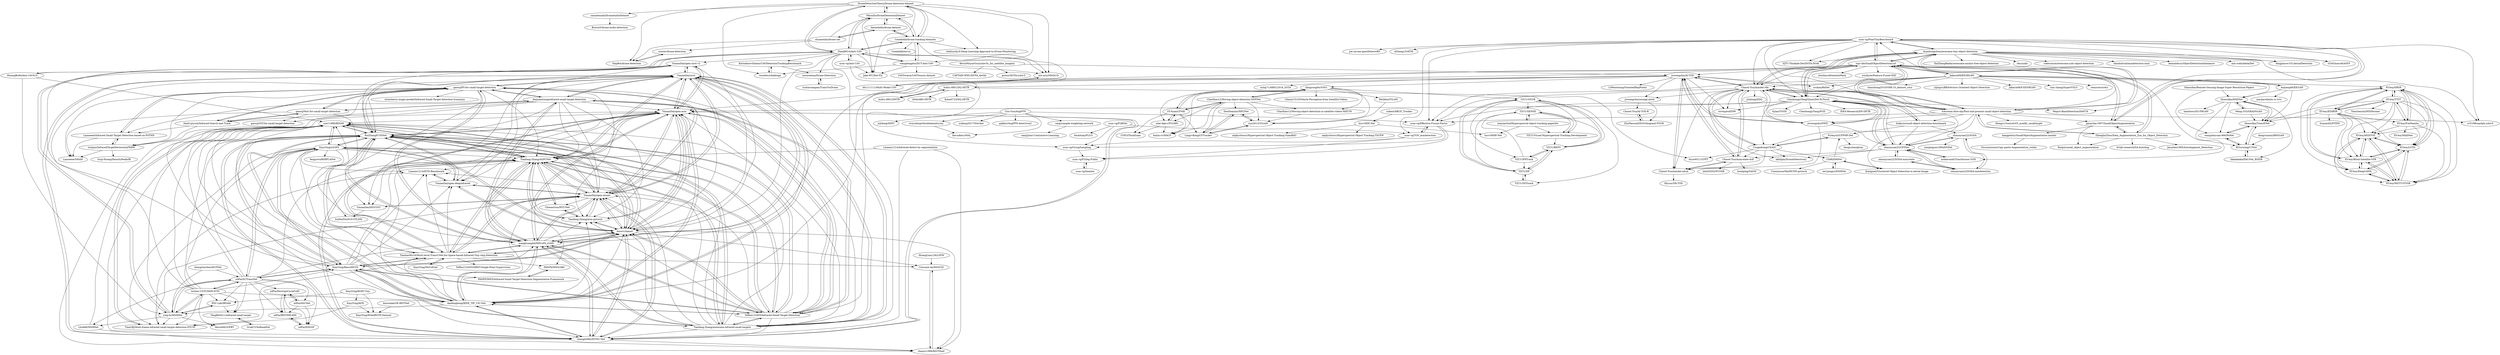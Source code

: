 digraph G {
"saraalemadi/DroneAudioDataset" -> "BowonY/drone-audio-detection"
"kuanhungchen/awesome-tiny-object-detection" -> "ucas-vg/PointTinyBenchmark"
"kuanhungchen/awesome-tiny-object-detection" -> "ispc-lab/SmallObjectDetectionList"
"kuanhungchen/awesome-tiny-object-detection" -> "ChenhongyiYang/QueryDet-PyTorch"
"kuanhungchen/awesome-tiny-object-detection" -> "Icecream-blue-sky/Past-and-present-small-object-detection"
"kuanhungchen/awesome-tiny-object-detection" -> "XinZhangRadar/awesome-anchor-free-object-detection" ["e"=1]
"kuanhungchen/awesome-tiny-object-detection" -> "Chasel-Tsui/mmdet-rfla"
"kuanhungchen/awesome-tiny-object-detection" -> "obss/sahi" ["e"=1]
"kuanhungchen/awesome-tiny-object-detection" -> "dingjiansw101/AerialDetection" ["e"=1]
"kuanhungchen/awesome-tiny-object-detection" -> "GOATmessi8/ASFF" ["e"=1]
"kuanhungchen/awesome-tiny-object-detection" -> "SJTU-Thinklab-Det/DOTA-DOAI" ["e"=1]
"kuanhungchen/awesome-tiny-object-detection" -> "cv516Buaa/tph-yolov5" ["e"=1]
"kuanhungchen/awesome-tiny-object-detection" -> "coderonion/awesome-yolo-object-detection" ["e"=1]
"kuanhungchen/awesome-tiny-object-detection" -> "hhaAndroid/mmdetection-mini" ["e"=1]
"kuanhungchen/awesome-tiny-object-detection" -> "kemaloksuz/ObjectDetectionImbalance" ["e"=1]
"kuanhungchen/awesome-tiny-object-detection" -> "aim-uofa/AdelaiDet" ["e"=1]
"gmayday1997/SmallObjectAugmentation" -> "ZhenglinZhou/Data_Augmentation_Zoo_for_Object_Detection"
"gmayday1997/SmallObjectAugmentation" -> "ispc-lab/SmallObjectDetectionList"
"gmayday1997/SmallObjectAugmentation" -> "finepix/small_object_augmentation"
"gmayday1997/SmallObjectAugmentation" -> "ucas-vg/PointTinyBenchmark"
"gmayday1997/SmallObjectAugmentation" -> "kangpeilun/SmallObjectAugmentation-master"
"Gus-Guo/AugFPN" -> "jshilong/SEPC" ["e"=1]
"Gus-Guo/AugFPN" -> "wuyuebupt/doubleheadsrcnn"
"Gus-Guo/AugFPN" -> "caiqi/sample-weighting-network"
"Gus-Guo/AugFPN" -> "ucas-vg/Effective-Fusion-Factor"
"Gus-Guo/AugFPN" -> "KevinKecc/MAL"
"Gus-Guo/AugFPN" -> "yukang2017/Stitcher"
"Gus-Guo/AugFPN" -> "gakkiri/AugFPN-detectron2"
"gaocq/IPI-for-small-target-detection" -> "Lanneeee/Infrared-Small-Target-Detection-based-on-PSTNN"
"gaocq/IPI-for-small-target-detection" -> "daxjuanxiong/infrared-small-target-detection"
"gaocq/IPI-for-small-target-detection" -> "tsinjiao/InfraredTargetDectectionFKRW"
"gaocq/IPI-for-small-target-detection" -> "YimianDai/sirst"
"gaocq/IPI-for-small-target-detection" -> "gaocq/MoG-for-small-target-detection"
"gaocq/IPI-for-small-target-detection" -> "wanghuanphd/MDvsFA_cGAN"
"gaocq/IPI-for-small-target-detection" -> "YimianDai/open-alcnet"
"gaocq/IPI-for-small-target-detection" -> "YimianDai/DENTIST"
"gaocq/IPI-for-small-target-detection" -> "RuiZhang97/ISNet"
"gaocq/IPI-for-small-target-detection" -> "Tianfang-Zhang/AGPCNet"
"gaocq/IPI-for-small-target-detection" -> "bhatt-piyush/Infrared-Search-and-Track"
"gaocq/IPI-for-small-target-detection" -> "strawberry-magic-pocket/Infrared-Small-Target-detection-Summary" ["e"=1]
"gaocq/IPI-for-small-target-detection" -> "Lanneeee/NRAM"
"gaocq/IPI-for-small-target-detection" -> "gaocq/GST-for-small-target-detection"
"gaocq/IPI-for-small-target-detection" -> "Tianfang-Zhang/acm-pytorch"
"gaocq/MoG-for-small-target-detection" -> "gaocq/GST-for-small-target-detection"
"gaocq/MoG-for-small-target-detection" -> "gaocq/IPI-for-small-target-detection"
"gaocq/MoG-for-small-target-detection" -> "IraDei/Du2019-STLDM"
"gaocq/MoG-for-small-target-detection" -> "daxjuanxiong/infrared-small-target-detection"
"gaocq/MoG-for-small-target-detection" -> "bhatt-piyush/Infrared-Search-and-Track"
"gaocq/MoG-for-small-target-detection" -> "Lanneeee/NRAM"
"tsinjiao/InfraredTargetDectectionFKRW" -> "Lanneeee/Infrared-Small-Target-Detection-based-on-PSTNN"
"tsinjiao/InfraredTargetDectectionFKRW" -> "Suqi-Huang/DensityPeaksIR"
"tsinjiao/InfraredTargetDectectionFKRW" -> "Lanneeee/NRAM"
"chuanenlin/drone-net" -> "creiser/drone-detection"
"chuanenlin/drone-net" -> "dasmehdix/drone-dataset"
"chuanenlin/drone-net" -> "Maciullo/DroneDetectionDataset"
"chuanenlin/drone-net" -> "SlapBot/drone-detection"
"Lanneeee/Infrared-Small-Target-Detection-based-on-PSTNN" -> "gaocq/IPI-for-small-target-detection"
"Lanneeee/Infrared-Small-Target-Detection-based-on-PSTNN" -> "tsinjiao/InfraredTargetDectectionFKRW"
"Lanneeee/Infrared-Small-Target-Detection-based-on-PSTNN" -> "Lanneeee/NRAM"
"bhatt-piyush/Infrared-Search-and-Track" -> "tsinjiao/InfraredTargetDectectionFKRW"
"bhatt-piyush/Infrared-Search-and-Track" -> "Lanneeee/Infrared-Small-Target-Detection-based-on-PSTNN"
"bhatt-piyush/Infrared-Search-and-Track" -> "gaocq/MoG-for-small-target-detection"
"bhatt-piyush/Infrared-Search-and-Track" -> "gaocq/IPI-for-small-target-detection"
"kuijiang94/EEGAN" -> "Shaosifan/HSENet"
"kuijiang94/EEGAN" -> "Jakaria08/EESRGAN"
"kuijiang94/EEGAN" -> "marijavella/hs-sr-tvtv"
"kuijiang94/EEGAN" -> "Shaosifan/TransENet"
"SlapBot/drone-detection" -> "creiser/drone-detection"
"Jakaria08/EESRGAN" -> "kuijiang94/EEGAN"
"Jakaria08/EESRGAN" -> "ispc-lab/SmallObjectDetectionList"
"Jakaria08/EESRGAN" -> "Jakaria08/F-EESRGAN"
"Jakaria08/EESRGAN" -> "icey-zhang/SuperYOLO" ["e"=1]
"Jakaria08/EESRGAN" -> "Shaosifan/HSENet"
"Jakaria08/EESRGAN" -> "remicres/sr4rs" ["e"=1]
"Jakaria08/EESRGAN" -> "ChenhongyiYang/QueryDet-PyTorch"
"Jakaria08/EESRGAN" -> "csuhan/ReDet" ["e"=1]
"Jakaria08/EESRGAN" -> "ucas-vg/Effective-Fusion-Factor"
"Jakaria08/EESRGAN" -> "XY-boy/DRSR"
"Jakaria08/EESRGAN" -> "chaozhong2010/VHR-10_dataset_coco" ["e"=1]
"Jakaria08/EESRGAN" -> "Chasel-Tsui/mmdet-rfla"
"Jakaria08/EESRGAN" -> "yijingru/BBAVectors-Oriented-Object-Detection" ["e"=1]
"wosdetc/challenge" -> "KostadinovShalon/UAVDetectionTrackingBenchmark"
"Maciullo/DroneDetectionDataset" -> "CenekAlbl/drone-tracking-datasets"
"Maciullo/DroneDetectionDataset" -> "ZhaoJ9014/Anti-UAV"
"Maciullo/DroneDetectionDataset" -> "DroneDetectionThesis/Drone-detection-dataset"
"Maciullo/DroneDetectionDataset" -> "Jake-WU/Det-Fly"
"Maciullo/DroneDetectionDataset" -> "dasmehdix/drone-dataset"
"ZhaoJ9014/Anti-UAV" -> "wangdongdut/DUT-Anti-UAV"
"ZhaoJ9014/Anti-UAV" -> "HwangBo94/Anti-UAV410"
"ZhaoJ9014/Anti-UAV" -> "Maciullo/DroneDetectionDataset"
"ZhaoJ9014/Anti-UAV" -> "CenekAlbl/drone-tracking-datasets"
"ZhaoJ9014/Anti-UAV" -> "DroneDetectionThesis/Drone-detection-dataset"
"ZhaoJ9014/Anti-UAV" -> "ucas-vg/Anti-UAV"
"ZhaoJ9014/Anti-UAV" -> "KostadinovShalon/UAVDetectionTrackingBenchmark"
"ZhaoJ9014/Anti-UAV" -> "YeRen123455/Infrared-Small-Target-Detection"
"ZhaoJ9014/Anti-UAV" -> "XinyiYing/BasicIRSTD"
"ZhaoJ9014/Anti-UAV" -> "ntu-aris/MMAUD"
"ZhaoJ9014/Anti-UAV" -> "Jake-WU/Det-Fly"
"ZhaoJ9014/Anti-UAV" -> "Tianfang-Zhang/awesome-infrared-small-targets"
"ZhaoJ9014/Anti-UAV" -> "kwwcv/iaanet"
"ZhaoJ9014/Anti-UAV" -> "YimianDai/open-sirst-v2"
"ZhaoJ9014/Anti-UAV" -> "mwaseema/Drone-Detection"
"wangdongdut/DUT-Anti-UAV" -> "ZhaoJ9014/Anti-UAV"
"wangdongdut/DUT-Anti-UAV" -> "CenekAlbl/drone-tracking-datasets"
"wangdongdut/DUT-Anti-UAV" -> "UAVSwarm/UAVSwarm-dataset"
"wangdongdut/DUT-Anti-UAV" -> "wosdetc/challenge"
"wangdongdut/DUT-Anti-UAV" -> "Jake-WU/Det-Fly"
"wangdongdut/DUT-Anti-UAV" -> "ntu-aris/MMAUD"
"YimianDai/sirst" -> "YimianDai/open-acm"
"YimianDai/sirst" -> "wanghuanphd/MDvsFA_cGAN"
"YimianDai/sirst" -> "YimianDai/open-alcnet"
"YimianDai/sirst" -> "RuiZhang97/ISNet"
"YimianDai/sirst" -> "YeRen123455/Infrared-Small-Target-Detection"
"YimianDai/sirst" -> "YimianDai/open-sirst-v2"
"YimianDai/sirst" -> "Tianfang-Zhang/awesome-infrared-small-targets"
"YimianDai/sirst" -> "gaocq/IPI-for-small-target-detection"
"YimianDai/sirst" -> "Tianfang-Zhang/AGPCNet"
"YimianDai/sirst" -> "daxjuanxiong/infrared-small-target-detection"
"YimianDai/sirst" -> "zhanglw882/ISTDU-Net"
"YimianDai/sirst" -> "kwwcv/iaanet"
"YimianDai/sirst" -> "YimianDai/open-deepinfrared"
"YimianDai/sirst" -> "danfenghong/IEEE_TIP_UIU-Net"
"YimianDai/sirst" -> "YimianDai/DENTIST"
"YimianDai/open-acm" -> "YimianDai/open-alcnet"
"YimianDai/open-acm" -> "YimianDai/sirst"
"YimianDai/open-acm" -> "Tianfang-Zhang/AGPCNet"
"YimianDai/open-acm" -> "wanghuanphd/MDvsFA_cGAN"
"YimianDai/open-acm" -> "Tianfang-Zhang/acm-pytorch"
"YimianDai/open-acm" -> "kwwcv/iaanet"
"YimianDai/open-acm" -> "zhanglw882/ISTDU-Net"
"YimianDai/open-acm" -> "RuiZhang97/ISNet"
"YimianDai/open-acm" -> "YeRen123455/Infrared-Small-Target-Detection"
"YimianDai/open-acm" -> "danfenghong/IEEE_TIP_UIU-Net"
"YimianDai/open-acm" -> "TianhaoWu16/Multi-level-TransUNet-for-Space-based-Infrared-Tiny-ship-Detection"
"YimianDai/open-acm" -> "sun11999/RDIAN"
"YimianDai/open-acm" -> "YimianDai/open-deepinfrared"
"YimianDai/open-acm" -> "YimianDai/DENTIST"
"YimianDai/open-acm" -> "YimianDai/open-sirst-v2"
"ucas-vg/PointTinyBenchmark" -> "kuanhungchen/awesome-tiny-object-detection"
"ucas-vg/PointTinyBenchmark" -> "ucas-vg/Effective-Fusion-Factor"
"ucas-vg/PointTinyBenchmark" -> "gmayday1997/SmallObjectAugmentation"
"ucas-vg/PointTinyBenchmark" -> "ispc-lab/SmallObjectDetectionList"
"ucas-vg/PointTinyBenchmark" -> "ucas-vg/TOV_mmdetection"
"ucas-vg/PointTinyBenchmark" -> "fyangneil/Clustered-Object-Detection-in-Aerial-Image"
"ucas-vg/PointTinyBenchmark" -> "GOATmessi8/ASFF" ["e"=1]
"ucas-vg/PointTinyBenchmark" -> "joe-siyuan-qiao/DetectoRS" ["e"=1]
"ucas-vg/PointTinyBenchmark" -> "sfzhang15/ATSS" ["e"=1]
"ucas-vg/PointTinyBenchmark" -> "Chasel-Tsui/mmdet-rfla"
"ucas-vg/PointTinyBenchmark" -> "ChenhongyiYang/QueryDet-PyTorch"
"ucas-vg/PointTinyBenchmark" -> "cv516Buaa/tph-yolov5" ["e"=1]
"ucas-vg/PointTinyBenchmark" -> "SJTU-Thinklab-Det/DOTA-DOAI" ["e"=1]
"ucas-vg/PointTinyBenchmark" -> "dingjiansw101/AerialDetection" ["e"=1]
"ucas-vg/PointTinyBenchmark" -> "Megvii-BaseDetection/DeFCN" ["e"=1]
"ZhenglinZhou/Data_Augmentation_Zoo_for_Object_Detection" -> "gmayday1997/SmallObjectAugmentation"
"ZhenglinZhou/Data_Augmentation_Zoo_for_Object_Detection" -> "Jasonlee1995/AutoAugment_Detection"
"ZhenglinZhou/Data_Augmentation_Zoo_for_Object_Detection" -> "ispc-lab/SmallObjectDetectionList"
"ZhenglinZhou/Data_Augmentation_Zoo_for_Object_Detection" -> "Icecream-blue-sky/Past-and-present-small-object-detection"
"ZhenglinZhou/Data_Augmentation_Zoo_for_Object_Detection" -> "dvlab-research/SA-AutoAug" ["e"=1]
"ZhenglinZhou/Data_Augmentation_Zoo_for_Object_Detection" -> "finepix/small_object_augmentation"
"dasmehdix/drone-dataset" -> "CenekAlbl/drone-tracking-datasets"
"dasmehdix/drone-dataset" -> "Maciullo/DroneDetectionDataset"
"dasmehdix/drone-dataset" -> "chuanenlin/drone-net"
"Cli98/DMNet" -> "fyangneil/Clustered-Object-Detection-in-Aerial-Image"
"Cli98/DMNet" -> "we1pingyu/DSHNet"
"Cli98/DMNet" -> "CommissarMa/MCNN-pytorch" ["e"=1]
"Cli98/DMNet" -> "PuAnysh/UFPMP-Det"
"we1pingyu/DSHNet" -> "Cli98/DMNet"
"ispc-lab/SmallObjectDetectionList" -> "Icecream-blue-sky/Past-and-present-small-object-detection"
"ispc-lab/SmallObjectDetectionList" -> "kuanhungchen/awesome-tiny-object-detection"
"ispc-lab/SmallObjectDetectionList" -> "ChenhongyiYang/QueryDet-PyTorch"
"ispc-lab/SmallObjectDetectionList" -> "gmayday1997/SmallObjectAugmentation"
"ispc-lab/SmallObjectDetectionList" -> "Jakaria08/EESRGAN"
"ispc-lab/SmallObjectDetectionList" -> "ucas-vg/PointTinyBenchmark"
"ispc-lab/SmallObjectDetectionList" -> "chwilms/AttentionMask"
"ispc-lab/SmallObjectDetectionList" -> "Chasel-Tsui/mmdet-rfla"
"ispc-lab/SmallObjectDetectionList" -> "wanghuanphd/MDvsFA_cGAN"
"ispc-lab/SmallObjectDetectionList" -> "arekavandi/Transformer-SOD"
"ispc-lab/SmallObjectDetectionList" -> "wnzhyee/Feature-Fused-SSD"
"ispc-lab/SmallObjectDetectionList" -> "jwwangchn/AI-TOD"
"ispc-lab/SmallObjectDetectionList" -> "YimianDai/open-acm"
"ispc-lab/SmallObjectDetectionList" -> "ZhenglinZhou/Data_Augmentation_Zoo_for_Object_Detection"
"ispc-lab/SmallObjectDetectionList" -> "danfenghong/IEEE_TIP_UIU-Net"
"QingyongHu/VISO" -> "ChaoXiao12/Moving-object-detection-DSFNet"
"QingyongHu/VISO" -> "SY-Xuan/CFME"
"QingyongHu/VISO" -> "xdai-dlgvv/SV248S"
"QingyongHu/VISO" -> "ChaoXiao12/Moving-object-detection-in-satellite-videos-HiEUM"
"QingyongHu/VISO" -> "YZCU/OOTB"
"QingyongHu/VISO" -> "HeQibin/TGraM"
"QingyongHu/VISO" -> "zuzi2015/TGraM"
"QingyongHu/VISO" -> "binlin-cv/MACF"
"QingyongHu/VISO" -> "Chenxi1510/Vehicle-Perception-from-Satellite-Videos"
"wanghuanphd/MDvsFA_cGAN" -> "YimianDai/open-acm"
"wanghuanphd/MDvsFA_cGAN" -> "kwwcv/iaanet"
"wanghuanphd/MDvsFA_cGAN" -> "YimianDai/sirst"
"wanghuanphd/MDvsFA_cGAN" -> "RuiZhang97/ISNet"
"wanghuanphd/MDvsFA_cGAN" -> "Tianfang-Zhang/AGPCNet"
"wanghuanphd/MDvsFA_cGAN" -> "YimianDai/open-alcnet"
"wanghuanphd/MDvsFA_cGAN" -> "Tianfang-Zhang/acm-pytorch"
"wanghuanphd/MDvsFA_cGAN" -> "danfenghong/IEEE_TIP_UIU-Net"
"wanghuanphd/MDvsFA_cGAN" -> "YeRen123455/Infrared-Small-Target-Detection"
"wanghuanphd/MDvsFA_cGAN" -> "sun11999/RDIAN"
"wanghuanphd/MDvsFA_cGAN" -> "gaocq/IPI-for-small-target-detection"
"wanghuanphd/MDvsFA_cGAN" -> "TianhaoWu16/Multi-level-TransUNet-for-Space-based-Infrared-Tiny-ship-Detection"
"wanghuanphd/MDvsFA_cGAN" -> "zhanglw882/ISTDU-Net"
"wanghuanphd/MDvsFA_cGAN" -> "daxjuanxiong/infrared-small-target-detection"
"wanghuanphd/MDvsFA_cGAN" -> "Tianfang-Zhang/awesome-infrared-small-targets"
"YimianDai/open-alcnet" -> "YimianDai/open-acm"
"YimianDai/open-alcnet" -> "kwwcv/iaanet"
"YimianDai/open-alcnet" -> "YimianDai/sirst"
"YimianDai/open-alcnet" -> "wanghuanphd/MDvsFA_cGAN"
"YimianDai/open-alcnet" -> "RuiZhang97/ISNet"
"YimianDai/open-alcnet" -> "YimianDai/DENTIST"
"YimianDai/open-alcnet" -> "Tianfang-Zhang/acm-pytorch"
"YimianDai/open-alcnet" -> "Tianfang-Zhang/AGPCNet"
"YimianDai/open-alcnet" -> "YimianDai/open-deepinfrared"
"YimianDai/open-alcnet" -> "sun11999/RDIAN"
"YimianDai/open-alcnet" -> "Chenastron/MTUNet"
"YimianDai/open-alcnet" -> "TianhaoWu16/Multi-level-TransUNet-for-Space-based-Infrared-Tiny-ship-Detection"
"YimianDai/open-alcnet" -> "zhanglw882/ISTDU-Net"
"YimianDai/open-alcnet" -> "gaocq/IPI-for-small-target-detection"
"YimianDai/open-alcnet" -> "TinaLRJ/Multi-frame-infrared-small-target-detection-DTUM"
"CenekAlbl/drone-tracking-datasets" -> "Maciullo/DroneDetectionDataset"
"CenekAlbl/drone-tracking-datasets" -> "ZhaoJ9014/Anti-UAV"
"CenekAlbl/drone-tracking-datasets" -> "DroneDetectionThesis/Drone-detection-dataset"
"CenekAlbl/drone-tracking-datasets" -> "wangdongdut/DUT-Anti-UAV"
"CenekAlbl/drone-tracking-datasets" -> "CenekAlbl/mvus"
"CenekAlbl/drone-tracking-datasets" -> "dasmehdix/drone-dataset"
"CenekAlbl/drone-tracking-datasets" -> "chelicynly/A-Deep-Learning-Approach-to-Drone-Monitoring"
"CenekAlbl/drone-tracking-datasets" -> "ntu-aris/MMAUD"
"daxjuanxiong/infrared-small-target-detection" -> "gaocq/IPI-for-small-target-detection"
"daxjuanxiong/infrared-small-target-detection" -> "Lanneeee/Infrared-Small-Target-Detection-based-on-PSTNN"
"daxjuanxiong/infrared-small-target-detection" -> "Tianfang-Zhang/awesome-infrared-small-targets"
"daxjuanxiong/infrared-small-target-detection" -> "YimianDai/sirst"
"daxjuanxiong/infrared-small-target-detection" -> "YeRen123455/Infrared-Small-Target-Detection"
"daxjuanxiong/infrared-small-target-detection" -> "wanghuanphd/MDvsFA_cGAN"
"daxjuanxiong/infrared-small-target-detection" -> "gaocq/MoG-for-small-target-detection"
"daxjuanxiong/infrared-small-target-detection" -> "Tianfang-Zhang/AGPCNet"
"daxjuanxiong/infrared-small-target-detection" -> "tsinjiao/InfraredTargetDectectionFKRW"
"daxjuanxiong/infrared-small-target-detection" -> "kwwcv/iaanet"
"daxjuanxiong/infrared-small-target-detection" -> "YimianDai/open-acm"
"daxjuanxiong/infrared-small-target-detection" -> "Tianfang-Zhang/acm-pytorch"
"daxjuanxiong/infrared-small-target-detection" -> "bhatt-piyush/Infrared-Search-and-Track"
"daxjuanxiong/infrared-small-target-detection" -> "YimianDai/open-alcnet"
"daxjuanxiong/infrared-small-target-detection" -> "RuiZhang97/ISNet"
"caiqi/sample-weighting-network" -> "caiqi/Joint-Contrastive-Learning"
"HuangLian126/LSPM" -> "Crescent-Ao/MSISTD"
"DroneDetectionThesis/Drone-detection-dataset" -> "ZhaoJ9014/Anti-UAV"
"DroneDetectionThesis/Drone-detection-dataset" -> "Maciullo/DroneDetectionDataset"
"DroneDetectionThesis/Drone-detection-dataset" -> "CenekAlbl/drone-tracking-datasets"
"DroneDetectionThesis/Drone-detection-dataset" -> "ntu-aris/MMAUD"
"DroneDetectionThesis/Drone-detection-dataset" -> "wangdongdut/DUT-Anti-UAV"
"DroneDetectionThesis/Drone-detection-dataset" -> "chelicynly/A-Deep-Learning-Approach-to-Drone-Monitoring"
"DroneDetectionThesis/Drone-detection-dataset" -> "wosdetc/challenge"
"DroneDetectionThesis/Drone-detection-dataset" -> "Jake-WU/Det-Fly"
"DroneDetectionThesis/Drone-detection-dataset" -> "saraalemadi/DroneAudioDataset"
"DroneDetectionThesis/Drone-detection-dataset" -> "SlapBot/drone-detection"
"fyangneil/Clustered-Object-Detection-in-Aerial-Image" -> "Cli98/DMNet"
"wuyuebupt/doubleheadsrcnn" -> "KevinKecc/MAL"
"jwwangchn/NWD" -> "Chasel-Tsui/mmdet-rfla"
"jwwangchn/NWD" -> "Chasel-Tsui/mmdet-aitod"
"jwwangchn/NWD" -> "jwwangchn/AI-TOD"
"jwwangchn/NWD" -> "shaunyuan22/CFINet"
"jwwangchn/NWD" -> "ChenhongyiYang/QueryDet-PyTorch"
"KostadinovShalon/UAVDetectionTrackingBenchmark" -> "wosdetc/challenge"
"KostadinovShalon/UAVDetectionTrackingBenchmark" -> "mwaseema/Drone-Detection"
"ucas-vg/Anti-UAV" -> "ZhaoJ9014/Anti-UAV"
"ucas-vg/Anti-UAV" -> "Jake-WU/Det-Fly"
"ucas-vg/Anti-UAV" -> "ucas-vg/GroupSampling"
"KevinMuyaoGuo/yolov5s_for_satellite_imagery" -> "postor/DOTA-yolov3"
"KevinMuyaoGuo/yolov5s_for_satellite_imagery" -> "CAPTAIN-WHU/DOTA_devkit" ["e"=1]
"KevinMuyaoGuo/yolov5s_for_satellite_imagery" -> "jwwangchn/AI-TOD"
"YeRen123455/Infrared-Small-Target-Detection" -> "Tianfang-Zhang/awesome-infrared-small-targets"
"YeRen123455/Infrared-Small-Target-Detection" -> "RuiZhang97/ISNet"
"YeRen123455/Infrared-Small-Target-Detection" -> "YimianDai/sirst"
"YeRen123455/Infrared-Small-Target-Detection" -> "Tianfang-Zhang/AGPCNet"
"YeRen123455/Infrared-Small-Target-Detection" -> "YimianDai/open-acm"
"YeRen123455/Infrared-Small-Target-Detection" -> "wanghuanphd/MDvsFA_cGAN"
"YeRen123455/Infrared-Small-Target-Detection" -> "XinyiYing/BasicIRSTD"
"YeRen123455/Infrared-Small-Target-Detection" -> "kwwcv/iaanet"
"YeRen123455/Infrared-Small-Target-Detection" -> "daxjuanxiong/infrared-small-target-detection"
"YeRen123455/Infrared-Small-Target-Detection" -> "danfenghong/IEEE_TIP_UIU-Net"
"YeRen123455/Infrared-Small-Target-Detection" -> "XinyiYing/LESPS"
"YeRen123455/Infrared-Small-Target-Detection" -> "YimianDai/open-alcnet"
"YeRen123455/Infrared-Small-Target-Detection" -> "zhanglw882/ISTDU-Net"
"YeRen123455/Infrared-Small-Target-Detection" -> "sun11999/RDIAN"
"YeRen123455/Infrared-Small-Target-Detection" -> "Tianfang-Zhang/acm-pytorch"
"kangpeilun/SmallObjectAugmentation-master" -> "Virusxxxxxxx/Copy-paste-Augmentation_rotate"
"ChenhongyiYang/QueryDet-PyTorch" -> "Chasel-Tsui/mmdet-rfla"
"ChenhongyiYang/QueryDet-PyTorch" -> "Icecream-blue-sky/Past-and-present-small-object-detection"
"ChenhongyiYang/QueryDet-PyTorch" -> "ispc-lab/SmallObjectDetectionList"
"ChenhongyiYang/QueryDet-PyTorch" -> "kuanhungchen/awesome-tiny-object-detection"
"ChenhongyiYang/QueryDet-PyTorch" -> "shaunyuan22/CFINet"
"ChenhongyiYang/QueryDet-PyTorch" -> "Cuogeihong/CEASC"
"ChenhongyiYang/QueryDet-PyTorch" -> "ucas-vg/Effective-Fusion-Factor"
"ChenhongyiYang/QueryDet-PyTorch" -> "YimianDai/open-acm"
"ChenhongyiYang/QueryDet-PyTorch" -> "fcjian/TOOD" ["e"=1]
"ChenhongyiYang/QueryDet-PyTorch" -> "strongwolf/DW" ["e"=1]
"ChenhongyiYang/QueryDet-PyTorch" -> "jwwangchn/NWD"
"ChenhongyiYang/QueryDet-PyTorch" -> "ChenhongyiYang/PGD" ["e"=1]
"ChenhongyiYang/QueryDet-PyTorch" -> "IDEA-Research/DN-DETR" ["e"=1]
"ChenhongyiYang/QueryDet-PyTorch" -> "fcakyon/small-object-detection-benchmark"
"ChenhongyiYang/QueryDet-PyTorch" -> "Megvii-BaseDetection/DeFCN" ["e"=1]
"ucas-vg/Effective-Fusion-Factor" -> "ucas-vg/TOV_mmdetection"
"ucas-vg/Effective-Fusion-Factor" -> "ucas-vg/GroupSampling"
"ucas-vg/Effective-Fusion-Factor" -> "ucas-vg/P2Seg-Public"
"Tianfang-Zhang/AGPCNet" -> "Tianfang-Zhang/acm-pytorch"
"Tianfang-Zhang/AGPCNet" -> "RuiZhang97/ISNet"
"Tianfang-Zhang/AGPCNet" -> "kwwcv/iaanet"
"Tianfang-Zhang/AGPCNet" -> "YimianDai/open-acm"
"Tianfang-Zhang/AGPCNet" -> "wanghuanphd/MDvsFA_cGAN"
"Tianfang-Zhang/AGPCNet" -> "zhanglw882/ISTDU-Net"
"Tianfang-Zhang/AGPCNet" -> "Tianfang-Zhang/awesome-infrared-small-targets"
"Tianfang-Zhang/AGPCNet" -> "YimianDai/open-alcnet"
"Tianfang-Zhang/AGPCNet" -> "YeRen123455/Infrared-Small-Target-Detection"
"Tianfang-Zhang/AGPCNet" -> "sun11999/RDIAN"
"Tianfang-Zhang/AGPCNet" -> "TianhaoWu16/Multi-level-TransUNet-for-Space-based-Infrared-Tiny-ship-Detection"
"Tianfang-Zhang/AGPCNet" -> "PANPEIWEN/ABC"
"Tianfang-Zhang/AGPCNet" -> "Chenastron/MTUNet"
"Tianfang-Zhang/AGPCNet" -> "Linaom1214/ISTD-Benchmark"
"Tianfang-Zhang/AGPCNet" -> "YimianDai/sirst"
"Tianfang-Zhang/awesome-infrared-small-targets" -> "XinyiYing/BasicIRSTD"
"Tianfang-Zhang/awesome-infrared-small-targets" -> "YeRen123455/Infrared-Small-Target-Detection"
"Tianfang-Zhang/awesome-infrared-small-targets" -> "Tianfang-Zhang/AGPCNet"
"Tianfang-Zhang/awesome-infrared-small-targets" -> "RuiZhang97/ISNet"
"Tianfang-Zhang/awesome-infrared-small-targets" -> "YimianDai/sirst"
"Tianfang-Zhang/awesome-infrared-small-targets" -> "daxjuanxiong/infrared-small-target-detection"
"Tianfang-Zhang/awesome-infrared-small-targets" -> "wanghuanphd/MDvsFA_cGAN"
"Tianfang-Zhang/awesome-infrared-small-targets" -> "kwwcv/iaanet"
"Tianfang-Zhang/awesome-infrared-small-targets" -> "YimianDai/open-acm"
"Tianfang-Zhang/awesome-infrared-small-targets" -> "sun11999/RDIAN"
"Tianfang-Zhang/awesome-infrared-small-targets" -> "XinyiYing/LESPS"
"Tianfang-Zhang/awesome-infrared-small-targets" -> "gaocq/IPI-for-small-target-detection"
"Tianfang-Zhang/awesome-infrared-small-targets" -> "zhanglw882/ISTDU-Net"
"Tianfang-Zhang/awesome-infrared-small-targets" -> "YimianDai/open-alcnet"
"Tianfang-Zhang/awesome-infrared-small-targets" -> "Linaom1214/ISTD-Benchmark"
"Tianfang-Zhang/acm-pytorch" -> "Tianfang-Zhang/AGPCNet"
"Tianfang-Zhang/acm-pytorch" -> "YimianDai/open-acm"
"Tianfang-Zhang/acm-pytorch" -> "Chenastron/MTUNet"
"Tianfang-Zhang/acm-pytorch" -> "kwwcv/iaanet"
"Tianfang-Zhang/acm-pytorch" -> "YimianDai/open-alcnet"
"jwwangchn/AI-TOD" -> "Chasel-Tsui/mmdet-aitod"
"jwwangchn/AI-TOD" -> "Chasel-Tsui/mmdet-rfla"
"jwwangchn/AI-TOD" -> "ming71/HRSC2016_SOTA" ["e"=1]
"jwwangchn/AI-TOD" -> "Chasel-Tsui/mmrotate-dcfl"
"jwwangchn/AI-TOD" -> "jwwangchn/NWD"
"jwwangchn/AI-TOD" -> "hoiliu-0801/DQ-DETR"
"jwwangchn/AI-TOD" -> "QingyongHu/VISO"
"jwwangchn/AI-TOD" -> "csuhan/ReDet" ["e"=1]
"jwwangchn/AI-TOD" -> "jwwangchn/cocoapi-aitod"
"jwwangchn/AI-TOD" -> "strongwolf/DW" ["e"=1]
"jwwangchn/AI-TOD" -> "LiWentomng/OrientedRepPoints" ["e"=1]
"jwwangchn/AI-TOD" -> "hoiliu-0801/DNTR"
"mwaseema/Drone-Detection" -> "tusharsangam/TransVisDrone"
"dongrunmin/RRSGAN" -> "BITszwang/CTNet"
"Shaosifan/TransENet" -> "Shaosifan/HSENet"
"Shaosifan/TransENet" -> "wangzheyuan-666/FeNet"
"Shaosifan/TransENet" -> "BITszwang/CTNet"
"SY-Xuan/CFME" -> "xdai-dlgvv/SV248S"
"SY-Xuan/CFME" -> "ChaoXiao12/Moving-object-detection-DSFNet"
"SY-Xuan/CFME" -> "QingyongHu/VISO"
"SY-Xuan/CFME" -> "binlin-cv/MACF"
"SY-Xuan/CFME" -> "CVEO/ThickSiam"
"SY-Xuan/CFME" -> "LingyvKong/CFTracker"
"XY-boy/MSDTGP" -> "XY-boy/LGTD"
"XY-boy/MSDTGP" -> "XY-boy/MSTT-STVSR"
"XY-boy/MSDTGP" -> "XY-boy/DeepCAMS"
"XY-boy/MSDTGP" -> "XY-boy/Blind-Satellite-VSR"
"Shaosifan/HSENet" -> "Shaosifan/TransENet"
"Shaosifan/HSENet" -> "wangzheyuan-666/FeNet"
"Shaosifan/HSENet" -> "likakakaka/HAUNet_RSISR"
"Shaosifan/HSENet" -> "Meng-333/SRADSGAN"
"Shaosifan/HSENet" -> "BITszwang/CTNet"
"Shaosifan/HSENet" -> "hanlinwu/SG-FBGAN"
"ucas-vg/TOV_mmdetection" -> "ucas-vg/Effective-Fusion-Factor"
"ucas-vg/TOV_mmdetection" -> "ucas-vg/P2Seg-Public"
"ucas-vg/TOV_mmdetection" -> "ucas-vg/GroupSampling"
"jwwangchn/cocoapi-aitod" -> "Chasel-Tsui/AI-TOD-R"
"jwwangchn/cocoapi-aitod" -> "ZhuHaoranEIS/Orthogonal-FGOD"
"ucas-vg/GroupSampling" -> "ucas-vg/P2Seg-Public"
"Linaom1214/Infrared-detect-by-segmentation" -> "chaoyu1999/RISTDnet"
"Linaom1214/Infrared-detect-by-segmentation" -> "zhanglw882/ISTDU-Net"
"Linaom1214/Infrared-detect-by-segmentation" -> "Tianfang-Zhang/AGPCNet"
"fcakyon/small-object-detection-benchmark" -> "Chasel-Tsui/mmdet-rfla"
"fcakyon/small-object-detection-benchmark" -> "shaunyuan22/SODA"
"fcakyon/small-object-detection-benchmark" -> "shaunyuan22/CFINet"
"fcakyon/small-object-detection-benchmark" -> "PuAnysh/UFPMP-Det"
"Icecream-blue-sky/Past-and-present-small-object-detection" -> "ChenhongyiYang/QueryDet-PyTorch"
"Icecream-blue-sky/Past-and-present-small-object-detection" -> "ispc-lab/SmallObjectDetectionList"
"Icecream-blue-sky/Past-and-present-small-object-detection" -> "Chasel-Tsui/mmdet-rfla"
"Icecream-blue-sky/Past-and-present-small-object-detection" -> "kuanhungchen/awesome-tiny-object-detection"
"Icecream-blue-sky/Past-and-present-small-object-detection" -> "ucas-vg/Effective-Fusion-Factor"
"Icecream-blue-sky/Past-and-present-small-object-detection" -> "fcakyon/small-object-detection-benchmark"
"Icecream-blue-sky/Past-and-present-small-object-detection" -> "cv516Buaa/tph-yolov5" ["e"=1]
"Icecream-blue-sky/Past-and-present-small-object-detection" -> "ZhenglinZhou/Data_Augmentation_Zoo_for_Object_Detection"
"Icecream-blue-sky/Past-and-present-small-object-detection" -> "gmayday1997/SmallObjectAugmentation"
"Icecream-blue-sky/Past-and-present-small-object-detection" -> "shaunyuan22/CFINet"
"Icecream-blue-sky/Past-and-present-small-object-detection" -> "jwwangchn/AI-TOD"
"Icecream-blue-sky/Past-and-present-small-object-detection" -> "ucas-vg/PointTinyBenchmark"
"Icecream-blue-sky/Past-and-present-small-object-detection" -> "jwwangchn/NWD"
"Icecream-blue-sky/Past-and-present-small-object-detection" -> "Cuogeihong/CEASC"
"Icecream-blue-sky/Past-and-present-small-object-detection" -> "Hongyu-Yue/yoloV5_modify_smalltarget" ["e"=1]
"wangzheyuan-666/FeNet" -> "BITszwang/CTNet"
"wangzheyuan-666/FeNet" -> "Shaosifan/TransENet"
"RuiZhang97/ISNet" -> "Tianfang-Zhang/AGPCNet"
"RuiZhang97/ISNet" -> "wanghuanphd/MDvsFA_cGAN"
"RuiZhang97/ISNet" -> "sun11999/RDIAN"
"RuiZhang97/ISNet" -> "YimianDai/open-alcnet"
"RuiZhang97/ISNet" -> "YeRen123455/Infrared-Small-Target-Detection"
"RuiZhang97/ISNet" -> "YimianDai/sirst"
"RuiZhang97/ISNet" -> "YimianDai/open-acm"
"RuiZhang97/ISNet" -> "kwwcv/iaanet"
"RuiZhang97/ISNet" -> "YimianDai/open-deepinfrared"
"RuiZhang97/ISNet" -> "Tianfang-Zhang/awesome-infrared-small-targets"
"RuiZhang97/ISNet" -> "TianhaoWu16/Multi-level-TransUNet-for-Space-based-Infrared-Tiny-ship-Detection"
"RuiZhang97/ISNet" -> "XinyiYing/LESPS"
"RuiZhang97/ISNet" -> "zhanglw882/ISTDU-Net"
"RuiZhang97/ISNet" -> "danfenghong/IEEE_TIP_UIU-Net"
"RuiZhang97/ISNet" -> "XinyiYing/BasicIRSTD"
"HeQibin/TGraM" -> "zuzi2015/TGraM"
"ChaoXiao12/Moving-object-detection-DSFNet" -> "QingyongHu/VISO"
"ChaoXiao12/Moving-object-detection-DSFNet" -> "SY-Xuan/CFME"
"ChaoXiao12/Moving-object-detection-DSFNet" -> "ChaoXiao12/Moving-object-detection-in-satellite-videos-HiEUM"
"ChaoXiao12/Moving-object-detection-DSFNet" -> "zuzi2015/TGraM"
"ChaoXiao12/Moving-object-detection-DSFNet" -> "binlin-cv/MACF"
"ChaoXiao12/Moving-object-detection-DSFNet" -> "LingyvKong/CFTracker"
"ChaoXiao12/Moving-object-detection-DSFNet" -> "DonDominic/MP2Net"
"ChaoXiao12/Moving-object-detection-DSFNet" -> "xdai-dlgvv/SV248S"
"kwwcv/iaanet" -> "Tianfang-Zhang/AGPCNet"
"kwwcv/iaanet" -> "YimianDai/open-alcnet"
"kwwcv/iaanet" -> "wanghuanphd/MDvsFA_cGAN"
"kwwcv/iaanet" -> "YimianDai/open-acm"
"kwwcv/iaanet" -> "sun11999/RDIAN"
"kwwcv/iaanet" -> "Tianfang-Zhang/acm-pytorch"
"kwwcv/iaanet" -> "chaoyu1999/RISTDnet"
"kwwcv/iaanet" -> "RuiZhang97/ISNet"
"kwwcv/iaanet" -> "TianhaoWu16/Multi-level-TransUNet-for-Space-based-Infrared-Tiny-ship-Detection"
"kwwcv/iaanet" -> "YimianDai/open-deepinfrared"
"kwwcv/iaanet" -> "zhanglw882/ISTDU-Net"
"kwwcv/iaanet" -> "XinyiYing/LESPS"
"kwwcv/iaanet" -> "Crescent-Ao/MSISTD"
"kwwcv/iaanet" -> "YeRen123455/Infrared-Small-Target-Detection"
"kwwcv/iaanet" -> "XinyiYing/BasicIRSTD"
"XinyiYing/MoCoPnet" -> "TianhaoWu16/Multi-level-TransUNet-for-Space-based-Infrared-Tiny-ship-Detection"
"Chasel-Tsui/mmdet-aitod" -> "jwwangchn/AI-TOD"
"Chasel-Tsui/mmdet-aitod" -> "Chasel-Tsui/mmrotate-dcfl"
"Chasel-Tsui/mmdet-aitod" -> "Hiyuur/SR-TOD"
"BITszwang/CTNet" -> "likakakaka/HAUNet_RSISR"
"BITszwang/CTNet" -> "wangzheyuan-666/FeNet"
"BITszwang/CTNet" -> "Shaosifan/TransENet"
"PuAnysh/UFPMP-Det" -> "Cuogeihong/CEASC"
"PuAnysh/UFPMP-Det" -> "dengsutao/glsan"
"Crescent-Ao/MSISTD" -> "chaoyu1999/RISTDnet"
"chaoyu1999/RISTDnet" -> "Crescent-Ao/MSISTD"
"XY-boy/MSTT-STVSR" -> "XY-boy/MSDTGP"
"XY-boy/MSTT-STVSR" -> "XY-boy/DeepCAMS"
"XY-boy/MSTT-STVSR" -> "XY-boy/LGTD"
"XY-boy/MSTT-STVSR" -> "XY-boy/Blind-Satellite-VSR"
"zuzi2015/TGraM" -> "LingyvKong/CFTracker"
"zuzi2015/TGraM" -> "DonDominic/MP2Net"
"hoiliu-0801/DNTR" -> "hoiliu-0801/DQ-DETR"
"TianhaoWu16/Multi-level-TransUNet-for-Space-based-Infrared-Tiny-ship-Detection" -> "XinyiYing/MoCoPnet"
"TianhaoWu16/Multi-level-TransUNet-for-Space-based-Infrared-Tiny-ship-Detection" -> "kwwcv/iaanet"
"TianhaoWu16/Multi-level-TransUNet-for-Space-based-Infrared-Tiny-ship-Detection" -> "Tianfang-Zhang/AGPCNet"
"TianhaoWu16/Multi-level-TransUNet-for-Space-based-Infrared-Tiny-ship-Detection" -> "RuiZhang97/ISNet"
"TianhaoWu16/Multi-level-TransUNet-for-Space-based-Infrared-Tiny-ship-Detection" -> "TinaLRJ/Multi-frame-infrared-small-target-detection-DTUM"
"TianhaoWu16/Multi-level-TransUNet-for-Space-based-Infrared-Tiny-ship-Detection" -> "YimianDai/open-deepinfrared"
"TianhaoWu16/Multi-level-TransUNet-for-Space-based-Infrared-Tiny-ship-Detection" -> "XinyiYing/BasicIRSTD"
"TianhaoWu16/Multi-level-TransUNet-for-Space-based-Infrared-Tiny-ship-Detection" -> "YimianDai/open-acm"
"TianhaoWu16/Multi-level-TransUNet-for-Space-based-Infrared-Tiny-ship-Detection" -> "sun11999/RDIAN"
"TianhaoWu16/Multi-level-TransUNet-for-Space-based-Infrared-Tiny-ship-Detection" -> "wanghuanphd/MDvsFA_cGAN"
"TianhaoWu16/Multi-level-TransUNet-for-Space-based-Infrared-Tiny-ship-Detection" -> "Linaom1214/ISTD-Benchmark"
"TianhaoWu16/Multi-level-TransUNet-for-Space-based-Infrared-Tiny-ship-Detection" -> "YimianDai/open-alcnet"
"TianhaoWu16/Multi-level-TransUNet-for-Space-based-Infrared-Tiny-ship-Detection" -> "Crescent-Ao/MSISTD"
"TianhaoWu16/Multi-level-TransUNet-for-Space-based-Infrared-Tiny-ship-Detection" -> "YeRen123455/SIRST-Single-Point-Supervision"
"TianhaoWu16/Multi-level-TransUNet-for-Space-based-Infrared-Tiny-ship-Detection" -> "PANPEIWEN/ABC"
"TinaLRJ/Multi-frame-infrared-small-target-detection-DTUM" -> "sun11999/RDIAN"
"TinaLRJ/Multi-frame-infrared-small-target-detection-DTUM" -> "Linaom1214/ISTD-Benchmark"
"shaunyuan22/SODA" -> "shaunyuan22/SODA-mmdetection"
"shaunyuan22/SODA" -> "shaunyuan22/CFINet"
"shaunyuan22/SODA" -> "yanqingyao1994/DODet" ["e"=1]
"Chasel-Tsui/mmdet-rfla" -> "ChenhongyiYang/QueryDet-PyTorch"
"Chasel-Tsui/mmdet-rfla" -> "jwwangchn/AI-TOD"
"Chasel-Tsui/mmdet-rfla" -> "Chasel-Tsui/mmrotate-dcfl"
"Chasel-Tsui/mmdet-rfla" -> "shaunyuan22/CFINet"
"Chasel-Tsui/mmdet-rfla" -> "jwwangchn/NWD"
"Chasel-Tsui/mmdet-rfla" -> "Chasel-Tsui/mmdet-aitod"
"Chasel-Tsui/mmdet-rfla" -> "Icecream-blue-sky/Past-and-present-small-object-detection"
"Chasel-Tsui/mmdet-rfla" -> "fcakyon/small-object-detection-benchmark"
"Chasel-Tsui/mmdet-rfla" -> "Cuogeihong/CEASC"
"Chasel-Tsui/mmdet-rfla" -> "strongwolf/DW" ["e"=1]
"Chasel-Tsui/mmdet-rfla" -> "jwwangchn/cocoapi-aitod"
"Chasel-Tsui/mmdet-rfla" -> "ucas-vg/Effective-Fusion-Factor"
"Chasel-Tsui/mmdet-rfla" -> "kuanhungchen/awesome-tiny-object-detection"
"Chasel-Tsui/mmdet-rfla" -> "akhilpm/DroneDetectron2"
"Chasel-Tsui/mmdet-rfla" -> "jshilong/DDQ" ["e"=1]
"shaunyuan22/SODA-mmrotate" -> "shaunyuan22/SODA-mmdetection"
"shaunyuan22/SODA-mmrotate" -> "shaunyuan22/CFINet"
"Shaosifan/Remote-Sensing-Image-Super-Resolution-Papers" -> "wangzheyuan-666/FeNet"
"Shaosifan/Remote-Sensing-Image-Super-Resolution-Papers" -> "Shaosifan/HSENet"
"PANPEIWEN/Infrared-Small-Target-Detection-Segmentation-Framework" -> "PANPEIWEN/ABC"
"XY-boy/DRSR" -> "XY-boy/Blind-Satellite-VSR"
"XY-boy/DRSR" -> "XY-boy/LGTD"
"XY-boy/DRSR" -> "XY-boy/MSTT-STVSR"
"XY-boy/DRSR" -> "XY-boy/MSDTGP"
"XY-boy/DRSR" -> "XY-boy/DeepCAMS"
"XY-boy/DRSR" -> "XY-boy/TTST"
"XY-boy/DRSR" -> "XY-boy/EDiffSR"
"XY-boy/DRSR" -> "XY-boy/FreMamba"
"XY-boy/LGTD" -> "XY-boy/MSDTGP"
"XY-boy/LGTD" -> "XY-boy/MSTT-STVSR"
"XY-boy/LGTD" -> "XY-boy/Blind-Satellite-VSR"
"XY-boy/LGTD" -> "XY-boy/DeepCAMS"
"XY-boy/LGTD" -> "XY-boy/DRSR"
"sun11999/RDIAN" -> "chaoyu1999/RISTDnet"
"sun11999/RDIAN" -> "TinaLRJ/Multi-frame-infrared-small-target-detection-DTUM"
"sun11999/RDIAN" -> "kwwcv/iaanet"
"sun11999/RDIAN" -> "RuiZhang97/ISNet"
"sun11999/RDIAN" -> "XinyiYing/LESPS"
"sun11999/RDIAN" -> "Tianfang-Zhang/AGPCNet"
"zhanglw882/ISTDU-Net" -> "YimianDai/open-acm"
"zhanglw882/ISTDU-Net" -> "Tianfang-Zhang/AGPCNet"
"zhanglw882/ISTDU-Net" -> "kwwcv/iaanet"
"zhanglw882/ISTDU-Net" -> "chaoyu1999/RISTDnet"
"zhanglw882/ISTDU-Net" -> "RuiZhang97/ISNet"
"zhanglw882/ISTDU-Net" -> "sun11999/RDIAN"
"zhanglw882/ISTDU-Net" -> "YimianDai/sirst"
"zhanglw882/ISTDU-Net" -> "wanghuanphd/MDvsFA_cGAN"
"zhanglw882/ISTDU-Net" -> "YimianDai/open-alcnet"
"zhanglw882/ISTDU-Net" -> "danfenghong/IEEE_TIP_UIU-Net"
"danfenghong/IEEE_TIP_UIU-Net" -> "wanghuanphd/MDvsFA_cGAN"
"danfenghong/IEEE_TIP_UIU-Net" -> "YimianDai/open-acm"
"danfenghong/IEEE_TIP_UIU-Net" -> "RuiZhang97/ISNet"
"danfenghong/IEEE_TIP_UIU-Net" -> "YeRen123455/Infrared-Small-Target-Detection"
"danfenghong/IEEE_TIP_UIU-Net" -> "zhanglw882/ISTDU-Net"
"danfenghong/IEEE_TIP_UIU-Net" -> "sun11999/RDIAN"
"danfenghong/IEEE_TIP_UIU-Net" -> "Tianfang-Zhang/AGPCNet"
"danfenghong/IEEE_TIP_UIU-Net" -> "YimianDai/sirst"
"danfenghong/IEEE_TIP_UIU-Net" -> "XinyiYing/BasicIRSTD"
"danfenghong/IEEE_TIP_UIU-Net" -> "kwwcv/iaanet"
"danfenghong/IEEE_TIP_UIU-Net" -> "YimianDai/open-alcnet"
"danfenghong/IEEE_TIP_UIU-Net" -> "Tianfang-Zhang/acm-pytorch"
"danfenghong/IEEE_TIP_UIU-Net" -> "TianhaoWu16/Multi-level-TransUNet-for-Space-based-Infrared-Tiny-ship-Detection"
"danfenghong/IEEE_TIP_UIU-Net" -> "ying-fu/MSHNet"
"danfenghong/IEEE_TIP_UIU-Net" -> "XinyiYing/LESPS"
"YimianDai/open-deepinfrared" -> "Linaom1214/ISTD-Benchmark"
"YimianDai/open-deepinfrared" -> "kwwcv/iaanet"
"YimianDai/open-deepinfrared" -> "RuiZhang97/ISNet"
"YimianDai/open-deepinfrared" -> "YimianDai/open-alcnet"
"shaunyuan22/SODA-mmdetection" -> "shaunyuan22/SODA-mmrotate"
"shaunyuan22/SODA-mmdetection" -> "shaunyuan22/CFINet"
"shaunyuan22/SODA-mmdetection" -> "shaunyuan22/SODA"
"YimianDai/open-sirst-v2" -> "YimianDai/sirst"
"YimianDai/open-sirst-v2" -> "YimianDai/open-deepinfrared"
"YimianDai/open-sirst-v2" -> "RuiZhang97/ISNet"
"YimianDai/open-sirst-v2" -> "ying-fu/MSHNet"
"YimianDai/open-sirst-v2" -> "YimianDai/open-acm"
"YimianDai/open-sirst-v2" -> "kwwcv/iaanet"
"tusharsangam/TransVisDrone" -> "mwaseema/Drone-Detection"
"xdai-dlgvv/SV248S" -> "SY-Xuan/CFME"
"xdai-dlgvv/SV248S" -> "CVEO/ThickSiam"
"xdai-dlgvv/SV248S" -> "binlin-cv/MACF"
"Chenastron/MTUNet" -> "Tianfang-Zhang/acm-pytorch"
"Chenastron/MTUNet" -> "Tianfang-Zhang/AGPCNet"
"XY-boy/DeepCAMS" -> "XY-boy/MSTT-STVSR"
"XY-boy/DeepCAMS" -> "XY-boy/MSDTGP"
"XY-boy/DeepCAMS" -> "XY-boy/LGTD"
"XY-boy/DeepCAMS" -> "XY-boy/Blind-Satellite-VSR"
"ucas-vg/P2BNet" -> "ucas-vg/GroupSampling"
"ucas-vg/P2BNet" -> "ucas-vg/TOV_mmdetection"
"ucas-vg/P2BNet" -> "heshitian/PLUG"
"arekavandi/Transformer-SOD" -> "shaunyuan22/CFINet"
"shaunyuan22/CFINet" -> "shaunyuan22/SODA-mmrotate"
"shaunyuan22/CFINet" -> "shaunyuan22/SODA-mmdetection"
"shaunyuan22/CFINet" -> "shaunyuan22/SODA"
"shaunyuan22/CFINet" -> "Chasel-Tsui/mmdet-rfla"
"shaunyuan22/CFINet" -> "arekavandi/Transformer-SOD"
"shaunyuan22/CFINet" -> "akhilpm/DroneDetectron2"
"shaunyuan22/CFINet" -> "ChenhongyiYang/QueryDet-PyTorch"
"shaunyuan22/CFINet" -> "Chasel-Tsui/mmrotate-dcfl"
"XinyiYing/BasicIRSTD" -> "XinyiYing/LESPS"
"XinyiYing/BasicIRSTD" -> "Tianfang-Zhang/awesome-infrared-small-targets"
"XinyiYing/BasicIRSTD" -> "xdFai/SCTransNet"
"XinyiYing/BasicIRSTD" -> "TianhaoWu16/Multi-level-TransUNet-for-Space-based-Infrared-Tiny-ship-Detection"
"XinyiYing/BasicIRSTD" -> "RuiZhang97/ISNet"
"XinyiYing/BasicIRSTD" -> "Linaom1214/ISTD-Benchmark"
"XinyiYing/BasicIRSTD" -> "Tianfang-Zhang/AGPCNet"
"XinyiYing/BasicIRSTD" -> "YeRen123455/Infrared-Small-Target-Detection"
"XinyiYing/BasicIRSTD" -> "sun11999/RDIAN"
"XinyiYing/BasicIRSTD" -> "kwwcv/iaanet"
"XinyiYing/BasicIRSTD" -> "wanghuanphd/MDvsFA_cGAN"
"XinyiYing/BasicIRSTD" -> "YimianDai/open-deepinfrared"
"XinyiYing/BasicIRSTD" -> "danfenghong/IEEE_TIP_UIU-Net"
"XinyiYing/BasicIRSTD" -> "YimianDai/open-acm"
"XinyiYing/BasicIRSTD" -> "zhanglw882/ISTDU-Net"
"XinyiYing/LESPS" -> "XinyiYing/BasicIRSTD"
"XinyiYing/LESPS" -> "sun11999/RDIAN"
"XinyiYing/LESPS" -> "kwwcv/iaanet"
"XinyiYing/LESPS" -> "RuiZhang97/ISNet"
"XinyiYing/LESPS" -> "Linaom1214/ISTD-Benchmark"
"XinyiYing/LESPS" -> "xdFai/SCTransNet"
"XinyiYing/LESPS" -> "YimianDai/open-deepinfrared"
"XinyiYing/LESPS" -> "fengyiwu98/RPCANet"
"XinyiYing/LESPS" -> "TianhaoWu16/Multi-level-TransUNet-for-Space-based-Infrared-Tiny-ship-Detection"
"XinyiYing/LESPS" -> "YeRen123455/Infrared-Small-Target-Detection"
"XinyiYing/LESPS" -> "Tianfang-Zhang/AGPCNet"
"XinyiYing/LESPS" -> "TinaLRJ/Multi-frame-infrared-small-target-detection-DTUM"
"XinyiYing/LESPS" -> "PANPEIWEN/Infrared-Small-Target-Detection-Segmentation-Framework"
"Linaom1214/ISTD-Benchmark" -> "YimianDai/open-deepinfrared"
"XY-boy/TTST" -> "XY-boy/DRSR"
"XY-boy/TTST" -> "XY-boy/FreMamba"
"XY-boy/TTST" -> "XY-boy/EDiffSR"
"XY-boy/TTST" -> "XY-boy/Blind-Satellite-VSR"
"XY-boy/TTST" -> "XY-boy/LGTD"
"XY-boy/TTST" -> "XY-boy/MSDTGP"
"XY-boy/TTST" -> "XY-boy/MSTT-STVSR"
"XY-boy/TTST" -> "Shaosifan/TransENet"
"XY-boy/TTST" -> "Tomchenshi/MSDformer" ["e"=1]
"Chasel-Tsui/mmrotate-dcfl" -> "Chasel-Tsui/mmdet-aitod"
"Chasel-Tsui/mmrotate-dcfl" -> "Chasel-Tsui/mmdet-rfla"
"Chasel-Tsui/mmrotate-dcfl" -> "houliping/SASM" ["e"=1]
"Chasel-Tsui/mmrotate-dcfl" -> "lzh420202/FCOSR" ["e"=1]
"Chasel-Tsui/mmrotate-dcfl" -> "jwwangchn/AI-TOD"
"Cuogeihong/CEASC" -> "PuAnysh/UFPMP-Det"
"Cuogeihong/CEASC" -> "akhilpm/DroneDetectron2"
"Cuogeihong/CEASC" -> "Chasel-Tsui/mmdet-rfla"
"Cuogeihong/CEASC" -> "Chasel-Tsui/mmrotate-dcfl"
"Cuogeihong/CEASC" -> "duzw9311/CFPT"
"Cuogeihong/CEASC" -> "Chasel-Tsui/mmdet-aitod"
"Cuogeihong/CEASC" -> "Cli98/DMNet"
"PANPEIWEN/ABC" -> "PANPEIWEN/Infrared-Small-Target-Detection-Segmentation-Framework"
"YangBo0411/infrared-small-target" -> "GrokCV/SeRankDet"
"kourenke/LW-IRSTNet" -> "XinyiYing/WideIRSTD-Dataset"
"ntu-aris/MMAUD" -> "dtc111111/Multi-Modal-UAV"
"hscv/SEE-Net" -> "zephyrhours/Hyperspectral-Object-Tracking-TSCFW"
"hscv/SEE-Net" -> "zephyrhours/Hyperspectral-Object-Tracking-SiamBAG"
"hscv/SEE-Net" -> "hscv/MMF-Net"
"likakakaka/HAUNet_RSISR" -> "BITszwang/CTNet"
"LingyvKong/CFTracker" -> "zuzi2015/TGraM"
"LingyvKong/CFTracker" -> "DonDominic/MP2Net"
"XY-boy/Blind-Satellite-VSR" -> "XY-boy/LGTD"
"XY-boy/Blind-Satellite-VSR" -> "XY-boy/MSTT-STVSR"
"XY-boy/Blind-Satellite-VSR" -> "XY-boy/MSDTGP"
"XY-boy/Blind-Satellite-VSR" -> "XY-boy/DeepCAMS"
"XY-boy/Blind-Satellite-VSR" -> "XY-boy/DRSR"
"ying-fu/MSHNet" -> "IPIC-Lab/IRSAM"
"ying-fu/MSHNet" -> "YimianDai/open-sirst-v2"
"ying-fu/MSHNet" -> "txchen-USTC/MiM-ISTD"
"ying-fu/MSHNet" -> "xdFai/SCTransNet"
"ying-fu/MSHNet" -> "Heron0625/PBT"
"ying-fu/MSHNet" -> "sun11999/RDIAN"
"ying-fu/MSHNet" -> "TinaLRJ/Multi-frame-infrared-small-target-detection-DTUM"
"ying-fu/MSHNet" -> "Lliu666/MSHNet"
"ucas-vg/Sambor" -> "ucas-vg/P2Seg-Public"
"xdFai/SCTransNet" -> "XinyiYing/BasicIRSTD"
"xdFai/SCTransNet" -> "XinyiYing/LESPS"
"xdFai/SCTransNet" -> "xdFai/IRSTDID-800"
"xdFai/SCTransNet" -> "txchen-USTC/MiM-ISTD"
"xdFai/SCTransNet" -> "IPIC-Lab/IRSAM"
"xdFai/SCTransNet" -> "ying-fu/MSHNet"
"xdFai/SCTransNet" -> "xdFai/EDGSP"
"xdFai/SCTransNet" -> "sun11999/RDIAN"
"xdFai/SCTransNet" -> "Lliu666/MSHNet"
"xdFai/SCTransNet" -> "xdFai/ASCNet"
"xdFai/SCTransNet" -> "Tianfang-Zhang/AGPCNet"
"xdFai/SCTransNet" -> "YangBo0411/infrared-small-target"
"xdFai/SCTransNet" -> "xdFai/DestripeCycleGAN"
"xdFai/SCTransNet" -> "kwwcv/iaanet"
"xdFai/SCTransNet" -> "RuiZhang97/ISNet"
"txchen-USTC/MiM-ISTD" -> "xdFai/SCTransNet"
"txchen-USTC/MiM-ISTD" -> "ying-fu/MSHNet"
"txchen-USTC/MiM-ISTD" -> "IPIC-Lab/IRSAM"
"txchen-USTC/MiM-ISTD" -> "TinaLRJ/Multi-frame-infrared-small-target-detection-DTUM"
"txchen-USTC/MiM-ISTD" -> "XinyiYing/LESPS"
"txchen-USTC/MiM-ISTD" -> "XinyiYing/BasicIRSTD"
"txchen-USTC/MiM-ISTD" -> "RuiZhang97/ISNet"
"txchen-USTC/MiM-ISTD" -> "YangBo0411/infrared-small-target"
"txchen-USTC/MiM-ISTD" -> "Heron0625/PBT"
"txchen-USTC/MiM-ISTD" -> "danfenghong/IEEE_TIP_UIU-Net"
"txchen-USTC/MiM-ISTD" -> "YimianDai/sirst"
"txchen-USTC/MiM-ISTD" -> "sun11999/RDIAN"
"Meng-333/SRADSGAN" -> "Shaosifan/HSENet"
"Meng-333/SRADSGAN" -> "Shaosifan/TransENet"
"maynardsd/Hyperspectral-object-tracking-paperlist" -> "YZCU/SENSE"
"maynardsd/Hyperspectral-object-tracking-paperlist" -> "hscv/MMF-Net"
"maynardsd/Hyperspectral-object-tracking-paperlist" -> "YZCU/Visual-Hyperspectral-Tracking-Development"
"zhengshuchen/HCFNet" -> "ying-fu/MSHNet"
"zhengshuchen/HCFNet" -> "xdFai/SCTransNet"
"DonDominic/MP2Net" -> "LingyvKong/CFTracker"
"DonDominic/MP2Net" -> "zuzi2015/TGraM"
"ucas-vg/P2Seg-Public" -> "ucas-vg/Sambor"
"XY-boy/EDiffSR" -> "XY-boy/TTST"
"XY-boy/EDiffSR" -> "XY-boy/DRSR"
"XY-boy/EDiffSR" -> "XY-boy/Blind-Satellite-VSR"
"XY-boy/EDiffSR" -> "XY-boy/FreMamba"
"XY-boy/EDiffSR" -> "XY-boy/MSTT-STVSR"
"XY-boy/EDiffSR" -> "XY-boy/MSDTGP"
"XY-boy/EDiffSR" -> "XY-boy/LGTD"
"XY-boy/EDiffSR" -> "Suanmd/LWTDM"
"XY-boy/EDiffSR" -> "Shaosifan/TransENet"
"YZCU/PHTrack" -> "YZCU/REPS"
"YZCU/PHTrack" -> "YZCU/DF"
"YZCU/PHTrack" -> "YZCU/SENSE"
"HwangBo94/Anti-UAV410" -> "ZhaoJ9014/Anti-UAV"
"HwangBo94/Anti-UAV410" -> "sun11999/RDIAN"
"HwangBo94/Anti-UAV410" -> "ying-fu/MSHNet"
"GrokCV/SeRankDet" -> "YangBo0411/infrared-small-target"
"Lliu666/MSHNet" -> "sun11999/RDIAN"
"Lliu666/MSHNet" -> "chaoyu1999/RISTDnet"
"xdFai/ASCNet" -> "xdFai/DestripeCycleGAN"
"xdFai/ASCNet" -> "xdFai/IRSTDID-800"
"xdFai/ASCNet" -> "xdFai/EDGSP"
"YZCU/OOTB" -> "YZCU/REPS"
"YZCU/OOTB" -> "YZCU/DF"
"YZCU/OOTB" -> "YZCU/Visual-Hyperspectral-Tracking-Development"
"YZCU/OOTB" -> "YZCU/PHTrack"
"YZCU/OOTB" -> "YZCU/SENSE"
"YZCU/OOTB" -> "YZCU/SSTtrack"
"YZCU/REPS" -> "YZCU/DF"
"YZCU/REPS" -> "YZCU/OOTB"
"YZCU/REPS" -> "YZCU/PHTrack"
"YZCU/SENSE" -> "YZCU/DF"
"YZCU/SENSE" -> "maynardsd/Hyperspectral-object-tracking-paperlist"
"YZCU/SENSE" -> "YZCU/Visual-Hyperspectral-Tracking-Development"
"YZCU/SENSE" -> "YZCU/REPS"
"YZCU/DF" -> "YZCU/SSTtrack"
"YZCU/DF" -> "YZCU/REPS"
"YZCU/DF" -> "YZCU/OOTB"
"YZCU/SSTtrack" -> "YZCU/DF"
"creiser/drone-detection" -> "SlapBot/drone-detection"
"YZCU/Visual-Hyperspectral-Tracking-Development" -> "YZCU/SENSE"
"YZCU/Visual-Hyperspectral-Tracking-Development" -> "YZCU/REPS"
"xdFai/DestripeCycleGAN" -> "xdFai/IRSTDID-800"
"xdFai/DestripeCycleGAN" -> "xdFai/ASCNet"
"xdFai/DestripeCycleGAN" -> "xdFai/EDGSP"
"dtc111111/Multi-Modal-UAV" -> "ntu-aris/MMAUD"
"XinyiYing/RFR" -> "XinyiYing/WideIRSTD-Dataset"
"XinyiYing/RFR" -> "TinaLRJ/Multi-frame-infrared-small-target-detection-DTUM"
"IPIC-Lab/IRSAM" -> "ying-fu/MSHNet"
"IPIC-Lab/IRSAM" -> "YangBo0411/infrared-small-target"
"XinyiYing/RGBT-Tiny" -> "XinyiYing/WideIRSTD-Dataset"
"XinyiYing/RGBT-Tiny" -> "IPIC-Lab/IRSAM"
"XinyiYing/RGBT-Tiny" -> "XinyiYing/RFR"
"XY-boy/FreMamba" -> "XY-boy/TTST"
"XY-boy/FreMamba" -> "XY-boy/DRSR"
"XY-boy/FreMamba" -> "XY-boy/MSTT-STVSR"
"XY-boy/FreMamba" -> "XY-boy/MSDTGP"
"XY-boy/FreMamba" -> "XY-boy/LGTD"
"XY-boy/FreMamba" -> "XY-boy/MADNet"
"hoiliu-0801/DQ-DETR" -> "hoiliu-0801/DNTR"
"hoiliu-0801/DQ-DETR" -> "Katie0723/DQ-DETR"
"hoiliu-0801/DQ-DETR" -> "httle/ARS-DETR" ["e"=1]
"hoiliu-0801/DQ-DETR" -> "duzw9311/CFPT"
"ZhuHaoranEIS/Orthogonal-FGOD" -> "Chasel-Tsui/AI-TOD-R"
"YimianDai/DENTIST" -> "YimianDai/open-alcnet"
"YimianDai/DENTIST" -> "IraDei/Du2019-STLDM"
"ChaoXiao12/Moving-object-detection-in-satellite-videos-HiEUM" -> "zuzi2015/TGraM"
"xdFai/IRSTDID-800" -> "xdFai/EDGSP"
"xdFai/IRSTDID-800" -> "xdFai/DestripeCycleGAN"
"xdFai/EDGSP" -> "xdFai/IRSTDID-800"
"Chasel-Tsui/AI-TOD-R" -> "ZhuHaoranEIS/Orthogonal-FGOD"
"uzkent/HKCF_Tracker" -> "hscv/SEE-Net"
"saraalemadi/DroneAudioDataset" ["l"="54.12,32.132"]
"BowonY/drone-audio-detection" ["l"="54.127,32.155"]
"kuanhungchen/awesome-tiny-object-detection" ["l"="53.911,31.987"]
"ucas-vg/PointTinyBenchmark" ["l"="53.883,31.989"]
"ispc-lab/SmallObjectDetectionList" ["l"="53.921,31.959"]
"ChenhongyiYang/QueryDet-PyTorch" ["l"="53.89,31.966"]
"Icecream-blue-sky/Past-and-present-small-object-detection" ["l"="53.873,31.966"]
"XinZhangRadar/awesome-anchor-free-object-detection" ["l"="50.787,30.283"]
"Chasel-Tsui/mmdet-rfla" ["l"="53.855,31.976"]
"obss/sahi" ["l"="50.456,29.951"]
"dingjiansw101/AerialDetection" ["l"="53.031,31.986"]
"GOATmessi8/ASFF" ["l"="50.73,30.161"]
"SJTU-Thinklab-Det/DOTA-DOAI" ["l"="53.056,31.979"]
"cv516Buaa/tph-yolov5" ["l"="53.454,3.638"]
"coderonion/awesome-yolo-object-detection" ["l"="53.457,3.701"]
"hhaAndroid/mmdetection-mini" ["l"="50.754,30.168"]
"kemaloksuz/ObjectDetectionImbalance" ["l"="50.816,30.199"]
"aim-uofa/AdelaiDet" ["l"="50.719,30.104"]
"gmayday1997/SmallObjectAugmentation" ["l"="53.894,31.944"]
"ZhenglinZhou/Data_Augmentation_Zoo_for_Object_Detection" ["l"="53.914,31.936"]
"finepix/small_object_augmentation" ["l"="53.909,31.919"]
"kangpeilun/SmallObjectAugmentation-master" ["l"="53.858,31.906"]
"Gus-Guo/AugFPN" ["l"="53.876,32.1"]
"jshilong/SEPC" ["l"="50.807,30.31"]
"wuyuebupt/doubleheadsrcnn" ["l"="53.846,32.112"]
"caiqi/sample-weighting-network" ["l"="53.887,32.142"]
"ucas-vg/Effective-Fusion-Factor" ["l"="53.893,32.008"]
"KevinKecc/MAL" ["l"="53.866,32.119"]
"yukang2017/Stitcher" ["l"="53.855,32.134"]
"gakkiri/AugFPN-detectron2" ["l"="53.893,32.114"]
"gaocq/IPI-for-small-target-detection" ["l"="54.043,31.934"]
"Lanneeee/Infrared-Small-Target-Detection-based-on-PSTNN" ["l"="54.049,31.914"]
"daxjuanxiong/infrared-small-target-detection" ["l"="54.043,31.946"]
"tsinjiao/InfraredTargetDectectionFKRW" ["l"="54.046,31.902"]
"YimianDai/sirst" ["l"="54.056,31.961"]
"gaocq/MoG-for-small-target-detection" ["l"="54.022,31.925"]
"wanghuanphd/MDvsFA_cGAN" ["l"="54.046,31.958"]
"YimianDai/open-alcnet" ["l"="54.06,31.952"]
"YimianDai/DENTIST" ["l"="54.026,31.948"]
"RuiZhang97/ISNet" ["l"="54.07,31.97"]
"Tianfang-Zhang/AGPCNet" ["l"="54.073,31.953"]
"bhatt-piyush/Infrared-Search-and-Track" ["l"="54.035,31.917"]
"strawberry-magic-pocket/Infrared-Small-Target-detection-Summary" ["l"="54.434,33.504"]
"Lanneeee/NRAM" ["l"="54.031,31.905"]
"gaocq/GST-for-small-target-detection" ["l"="54.014,31.91"]
"Tianfang-Zhang/acm-pytorch" ["l"="54.06,31.942"]
"IraDei/Du2019-STLDM" ["l"="54.004,31.934"]
"Suqi-Huang/DensityPeaksIR" ["l"="54.05,31.875"]
"chuanenlin/drone-net" ["l"="54.171,32.083"]
"creiser/drone-detection" ["l"="54.189,32.106"]
"dasmehdix/drone-dataset" ["l"="54.148,32.073"]
"Maciullo/DroneDetectionDataset" ["l"="54.123,32.063"]
"SlapBot/drone-detection" ["l"="54.165,32.103"]
"kuijiang94/EEGAN" ["l"="53.868,31.87"]
"Shaosifan/HSENet" ["l"="53.842,31.855"]
"Jakaria08/EESRGAN" ["l"="53.88,31.911"]
"marijavella/hs-sr-tvtv" ["l"="53.887,31.852"]
"Shaosifan/TransENet" ["l"="53.846,31.833"]
"Jakaria08/F-EESRGAN" ["l"="53.892,31.888"]
"icey-zhang/SuperYOLO" ["l"="54.436,34.246"]
"remicres/sr4rs" ["l"="41.57,25.37"]
"csuhan/ReDet" ["l"="53.07,31.987"]
"XY-boy/DRSR" ["l"="53.851,31.812"]
"chaozhong2010/VHR-10_dataset_coco" ["l"="53.028,32.053"]
"yijingru/BBAVectors-Oriented-Object-Detection" ["l"="53.059,31.997"]
"wosdetc/challenge" ["l"="54.077,32.096"]
"KostadinovShalon/UAVDetectionTrackingBenchmark" ["l"="54.063,32.082"]
"CenekAlbl/drone-tracking-datasets" ["l"="54.121,32.078"]
"ZhaoJ9014/Anti-UAV" ["l"="54.086,32.045"]
"DroneDetectionThesis/Drone-detection-dataset" ["l"="54.11,32.086"]
"Jake-WU/Det-Fly" ["l"="54.084,32.065"]
"wangdongdut/DUT-Anti-UAV" ["l"="54.093,32.078"]
"HwangBo94/Anti-UAV410" ["l"="54.1,32.019"]
"ucas-vg/Anti-UAV" ["l"="54.039,32.049"]
"YeRen123455/Infrared-Small-Target-Detection" ["l"="54.066,31.982"]
"XinyiYing/BasicIRSTD" ["l"="54.084,31.981"]
"ntu-aris/MMAUD" ["l"="54.097,32.098"]
"Tianfang-Zhang/awesome-infrared-small-targets" ["l"="54.052,31.981"]
"kwwcv/iaanet" ["l"="54.08,31.966"]
"YimianDai/open-sirst-v2" ["l"="54.076,31.994"]
"mwaseema/Drone-Detection" ["l"="54.046,32.077"]
"UAVSwarm/UAVSwarm-dataset" ["l"="54.083,32.107"]
"YimianDai/open-acm" ["l"="54.04,31.967"]
"zhanglw882/ISTDU-Net" ["l"="54.069,31.959"]
"YimianDai/open-deepinfrared" ["l"="54.086,31.958"]
"danfenghong/IEEE_TIP_UIU-Net" ["l"="54.056,31.972"]
"TianhaoWu16/Multi-level-TransUNet-for-Space-based-Infrared-Tiny-ship-Detection" ["l"="54.083,31.946"]
"sun11999/RDIAN" ["l"="54.09,31.971"]
"ucas-vg/TOV_mmdetection" ["l"="53.913,32.024"]
"fyangneil/Clustered-Object-Detection-in-Aerial-Image" ["l"="53.795,31.978"]
"joe-siyuan-qiao/DetectoRS" ["l"="50.74,30.186"]
"sfzhang15/ATSS" ["l"="50.765,30.213"]
"Megvii-BaseDetection/DeFCN" ["l"="50.773,30.294"]
"Jasonlee1995/AutoAugment_Detection" ["l"="53.93,31.912"]
"dvlab-research/SA-AutoAug" ["l"="52.989,29.343"]
"Cli98/DMNet" ["l"="53.77,31.965"]
"we1pingyu/DSHNet" ["l"="53.743,31.959"]
"CommissarMa/MCNN-pytorch" ["l"="33.461,28.523"]
"PuAnysh/UFPMP-Det" ["l"="53.792,31.954"]
"chwilms/AttentionMask" ["l"="53.948,31.937"]
"arekavandi/Transformer-SOD" ["l"="53.87,31.935"]
"wnzhyee/Feature-Fused-SSD" ["l"="53.951,31.964"]
"jwwangchn/AI-TOD" ["l"="53.822,32.008"]
"QingyongHu/VISO" ["l"="53.696,32.062"]
"ChaoXiao12/Moving-object-detection-DSFNet" ["l"="53.678,32.074"]
"SY-Xuan/CFME" ["l"="53.665,32.067"]
"xdai-dlgvv/SV248S" ["l"="53.663,32.055"]
"ChaoXiao12/Moving-object-detection-in-satellite-videos-HiEUM" ["l"="53.697,32.088"]
"YZCU/OOTB" ["l"="53.625,32.092"]
"HeQibin/TGraM" ["l"="53.706,32.079"]
"zuzi2015/TGraM" ["l"="53.683,32.086"]
"binlin-cv/MACF" ["l"="53.678,32.055"]
"Chenxi1510/Vehicle-Perception-from-Satellite-Videos" ["l"="53.688,32.038"]
"Chenastron/MTUNet" ["l"="54.07,31.928"]
"TinaLRJ/Multi-frame-infrared-small-target-detection-DTUM" ["l"="54.116,31.96"]
"CenekAlbl/mvus" ["l"="54.144,32.115"]
"chelicynly/A-Deep-Learning-Approach-to-Drone-Monitoring" ["l"="54.13,32.1"]
"caiqi/Joint-Contrastive-Learning" ["l"="53.887,32.168"]
"HuangLian126/LSPM" ["l"="54.135,31.91"]
"Crescent-Ao/MSISTD" ["l"="54.113,31.937"]
"jwwangchn/NWD" ["l"="53.851,31.993"]
"Chasel-Tsui/mmdet-aitod" ["l"="53.817,31.993"]
"shaunyuan22/CFINet" ["l"="53.849,31.949"]
"ucas-vg/GroupSampling" ["l"="53.948,32.035"]
"KevinMuyaoGuo/yolov5s_for_satellite_imagery" ["l"="53.79,32.056"]
"postor/DOTA-yolov3" ["l"="53.773,32.083"]
"CAPTAIN-WHU/DOTA_devkit" ["l"="53.033,31.961"]
"XinyiYing/LESPS" ["l"="54.099,31.964"]
"Virusxxxxxxx/Copy-paste-Augmentation_rotate" ["l"="53.838,31.89"]
"Cuogeihong/CEASC" ["l"="53.818,31.971"]
"fcjian/TOOD" ["l"="50.777,30.322"]
"strongwolf/DW" ["l"="53.145,32.051"]
"ChenhongyiYang/PGD" ["l"="53.675,33.43"]
"IDEA-Research/DN-DETR" ["l"="48.73,30.349"]
"fcakyon/small-object-detection-benchmark" ["l"="53.838,31.959"]
"ucas-vg/P2Seg-Public" ["l"="53.916,32.037"]
"PANPEIWEN/ABC" ["l"="54.107,31.925"]
"Linaom1214/ISTD-Benchmark" ["l"="54.097,31.952"]
"ming71/HRSC2016_SOTA" ["l"="53.062,31.94"]
"Chasel-Tsui/mmrotate-dcfl" ["l"="53.829,31.985"]
"hoiliu-0801/DQ-DETR" ["l"="53.773,32.018"]
"jwwangchn/cocoapi-aitod" ["l"="53.841,32.019"]
"LiWentomng/OrientedRepPoints" ["l"="53.092,32.008"]
"hoiliu-0801/DNTR" ["l"="53.791,32.026"]
"tusharsangam/TransVisDrone" ["l"="54.032,32.095"]
"dongrunmin/RRSGAN" ["l"="53.791,31.818"]
"BITszwang/CTNet" ["l"="53.822,31.831"]
"wangzheyuan-666/FeNet" ["l"="53.831,31.84"]
"CVEO/ThickSiam" ["l"="53.644,32.057"]
"LingyvKong/CFTracker" ["l"="53.671,32.094"]
"XY-boy/MSDTGP" ["l"="53.845,31.786"]
"XY-boy/LGTD" ["l"="53.839,31.794"]
"XY-boy/MSTT-STVSR" ["l"="53.835,31.783"]
"XY-boy/DeepCAMS" ["l"="53.824,31.792"]
"XY-boy/Blind-Satellite-VSR" ["l"="53.832,31.801"]
"likakakaka/HAUNet_RSISR" ["l"="53.821,31.846"]
"Meng-333/SRADSGAN" ["l"="53.856,31.845"]
"hanlinwu/SG-FBGAN" ["l"="53.819,31.863"]
"Chasel-Tsui/AI-TOD-R" ["l"="53.845,32.041"]
"ZhuHaoranEIS/Orthogonal-FGOD" ["l"="53.829,32.039"]
"Linaom1214/Infrared-detect-by-segmentation" ["l"="54.094,31.931"]
"chaoyu1999/RISTDnet" ["l"="54.109,31.952"]
"shaunyuan22/SODA" ["l"="53.817,31.935"]
"Hongyu-Yue/yoloV5_modify_smalltarget" ["l"="53.472,3.632"]
"DonDominic/MP2Net" ["l"="53.661,32.088"]
"XinyiYing/MoCoPnet" ["l"="54.087,31.913"]
"Hiyuur/SR-TOD" ["l"="53.79,32.005"]
"dengsutao/glsan" ["l"="53.767,31.937"]
"YeRen123455/SIRST-Single-Point-Supervision" ["l"="54.103,31.907"]
"shaunyuan22/SODA-mmdetection" ["l"="53.829,31.926"]
"yanqingyao1994/DODet" ["l"="53.117,32.048"]
"akhilpm/DroneDetectron2" ["l"="53.819,31.953"]
"jshilong/DDQ" ["l"="48.679,30.342"]
"shaunyuan22/SODA-mmrotate" ["l"="53.843,31.928"]
"Shaosifan/Remote-Sensing-Image-Super-Resolution-Papers" ["l"="53.807,31.846"]
"PANPEIWEN/Infrared-Small-Target-Detection-Segmentation-Framework" ["l"="54.128,31.929"]
"XY-boy/TTST" ["l"="53.851,31.8"]
"XY-boy/EDiffSR" ["l"="53.866,31.796"]
"XY-boy/FreMamba" ["l"="53.858,31.782"]
"ying-fu/MSHNet" ["l"="54.113,31.993"]
"ucas-vg/P2BNet" ["l"="53.937,32.053"]
"heshitian/PLUG" ["l"="53.941,32.074"]
"xdFai/SCTransNet" ["l"="54.124,31.975"]
"fengyiwu98/RPCANet" ["l"="54.144,31.94"]
"Tomchenshi/MSDformer" ["l"="41.614,23.098"]
"houliping/SASM" ["l"="53.128,31.968"]
"lzh420202/FCOSR" ["l"="53.134,32.015"]
"duzw9311/CFPT" ["l"="53.773,31.993"]
"YangBo0411/infrared-small-target" ["l"="54.147,31.963"]
"GrokCV/SeRankDet" ["l"="54.167,31.954"]
"kourenke/LW-IRSTNet" ["l"="54.232,31.928"]
"XinyiYing/WideIRSTD-Dataset" ["l"="54.209,31.936"]
"dtc111111/Multi-Modal-UAV" ["l"="54.093,32.122"]
"hscv/SEE-Net" ["l"="53.525,32.143"]
"zephyrhours/Hyperspectral-Object-Tracking-TSCFW" ["l"="53.526,32.16"]
"zephyrhours/Hyperspectral-Object-Tracking-SiamBAG" ["l"="53.506,32.136"]
"hscv/MMF-Net" ["l"="53.55,32.131"]
"IPIC-Lab/IRSAM" ["l"="54.145,31.978"]
"txchen-USTC/MiM-ISTD" ["l"="54.109,31.979"]
"Heron0625/PBT" ["l"="54.128,32.007"]
"Lliu666/MSHNet" ["l"="54.13,31.985"]
"ucas-vg/Sambor" ["l"="53.91,32.055"]
"xdFai/IRSTDID-800" ["l"="54.16,31.976"]
"xdFai/EDGSP" ["l"="54.162,31.988"]
"xdFai/ASCNet" ["l"="54.169,31.971"]
"xdFai/DestripeCycleGAN" ["l"="54.174,31.983"]
"maynardsd/Hyperspectral-object-tracking-paperlist" ["l"="53.577,32.118"]
"YZCU/SENSE" ["l"="53.598,32.112"]
"YZCU/Visual-Hyperspectral-Tracking-Development" ["l"="53.591,32.101"]
"zhengshuchen/HCFNet" ["l"="54.15,32.005"]
"Suanmd/LWTDM" ["l"="53.886,31.781"]
"YZCU/PHTrack" ["l"="53.619,32.112"]
"YZCU/REPS" ["l"="53.611,32.103"]
"YZCU/DF" ["l"="53.608,32.094"]
"YZCU/SSTtrack" ["l"="53.605,32.08"]
"XinyiYing/RFR" ["l"="54.177,31.942"]
"XinyiYing/RGBT-Tiny" ["l"="54.195,31.955"]
"XY-boy/MADNet" ["l"="53.86,31.758"]
"Katie0723/DQ-DETR" ["l"="53.744,32.024"]
"httle/ARS-DETR" ["l"="53.277,31.95"]
"uzkent/HKCF_Tracker" ["l"="53.506,32.154"]
}